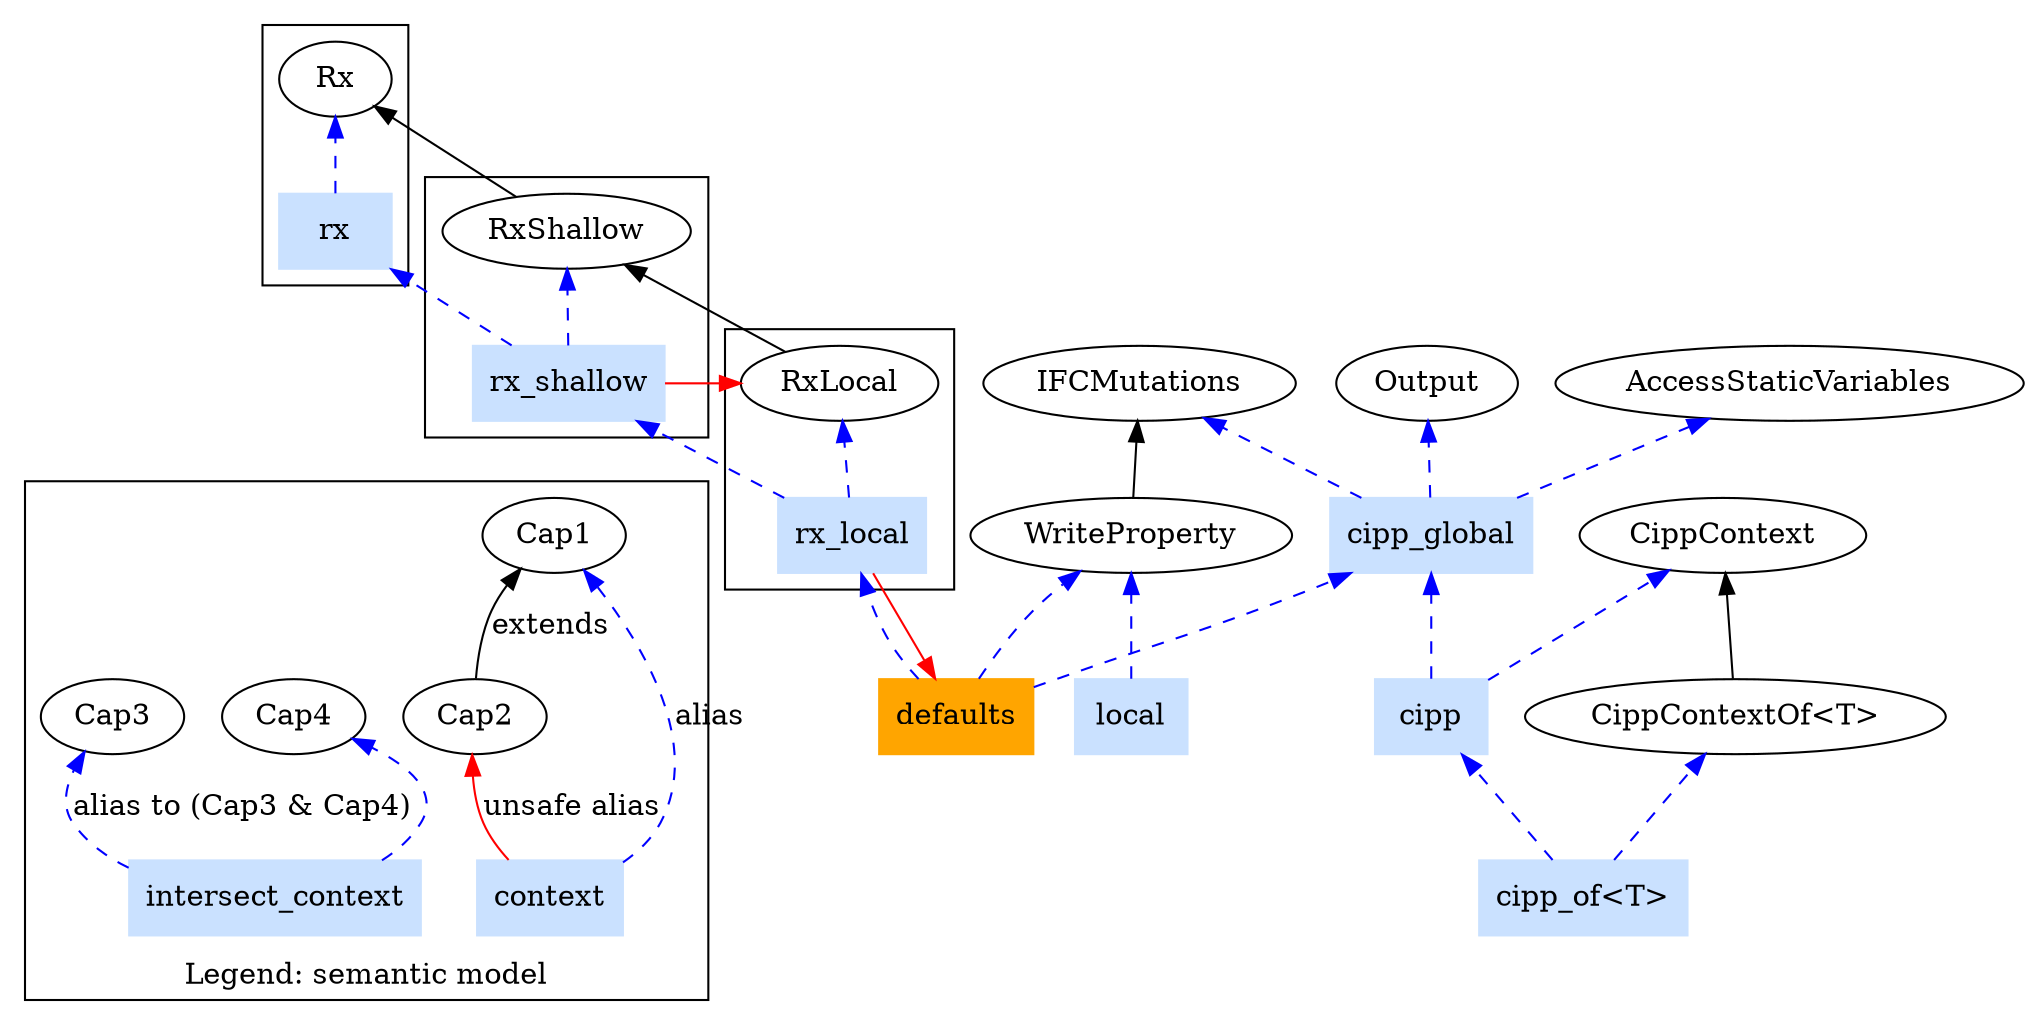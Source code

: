 digraph G {
  subgraph cluster_legend {
    label="Legend: semantic model"

    Cap2 -> Cap1 [label="extends"];

    context [shape="rect", color=lightsteelblue1, style=filled];
    context -> Cap1 [label="alias", style=dashed, color=blue];
    context -> Cap2 [label="unsafe alias", color=red];

    intersect_context [shape="rect", color=lightsteelblue1, style=filled];
    intersect_context -> Cap3 [label="alias to (Cap3 & Cap4)", style=dashed, color=blue];
    intersect_context -> Cap4 [style=dashed, color=blue];
  };

  // contexts
  "defaults"        [shape="rect", color=orange, style=filled];
  "rx"              [shape="rect", color=lightsteelblue1, style=filled];
  "rx_shallow"      [shape="rect", color=lightsteelblue1, style=filled];
  "rx_local"        [shape="rect", color=lightsteelblue1, style=filled];
  "cipp_global"     [shape="rect", color=lightsteelblue1, style=filled];
  "cipp"            [shape="rect", color=lightsteelblue1, style=filled];
  "cipp_of<T>"      [shape="rect", color=lightsteelblue1, style=filled];
  "local"           [shape="rect", color=lightsteelblue1, style=filled];

  "local" -> WriteProperty [color="blue", style="dashed"];
  "WriteProperty" -> "IFCMutations"

  // cipp domain
  "CippContextOf<T>" -> "CippContext"

  // reactive domain
  "RxShallow" -> "Rx"
  "RxLocal" -> "RxShallow"

  // unsafe relations
  "rx_local" -> "defaults"   [color="red"];
  "rx_shallow" -> "RxLocal"  [color="red"];

  // safe relations
  "cipp_global" -> "AccessStaticVariables" [color="blue", style="dashed"];
  "cipp_global" -> "Output" [color="blue", style="dashed"];
  "cipp_global" -> "IFCMutations" [color="blue", style="dashed"];
  "cipp" -> "CippContext" [color="blue", style="dashed"];
  "cipp_of<T>" -> "CippContextOf<T>" [color="blue", style="dashed"];

  "rx_shallow" -> "rx"        [color="blue", style="dashed"];
  "rx_local" -> "rx_shallow"  [color="blue", style="dashed"];

  // defaults intersection
  "defaults" -> "rx_local"    [color="blue", style="dashed"];
  "defaults" -> "cipp_global" [color="blue", style="dashed"];
  "defaults" -> "WriteProperty" [color="blue", style="dashed"];

  // we could expand the type aliases, but the graph gets messier
  "cipp" -> "cipp_global" [color="blue", style="dashed"];
  "cipp_of<T>" -> "cipp" [color="blue", style="dashed"];

  // reactive domain
  subgraph cluster_rx {
    "rx" -> "Rx" [color="blue", style="dashed"];
  };

  subgraph cluster_rxl {
    "rx_local" -> "RxLocal" [color="blue", style="dashed"];
  };
  subgraph cluster_rxs {
    "rx_shallow" -> "RxShallow" [color="blue", style="dashed"];
  };

  // makes arrows point bottom to top
  rankdir = "BT"
}
